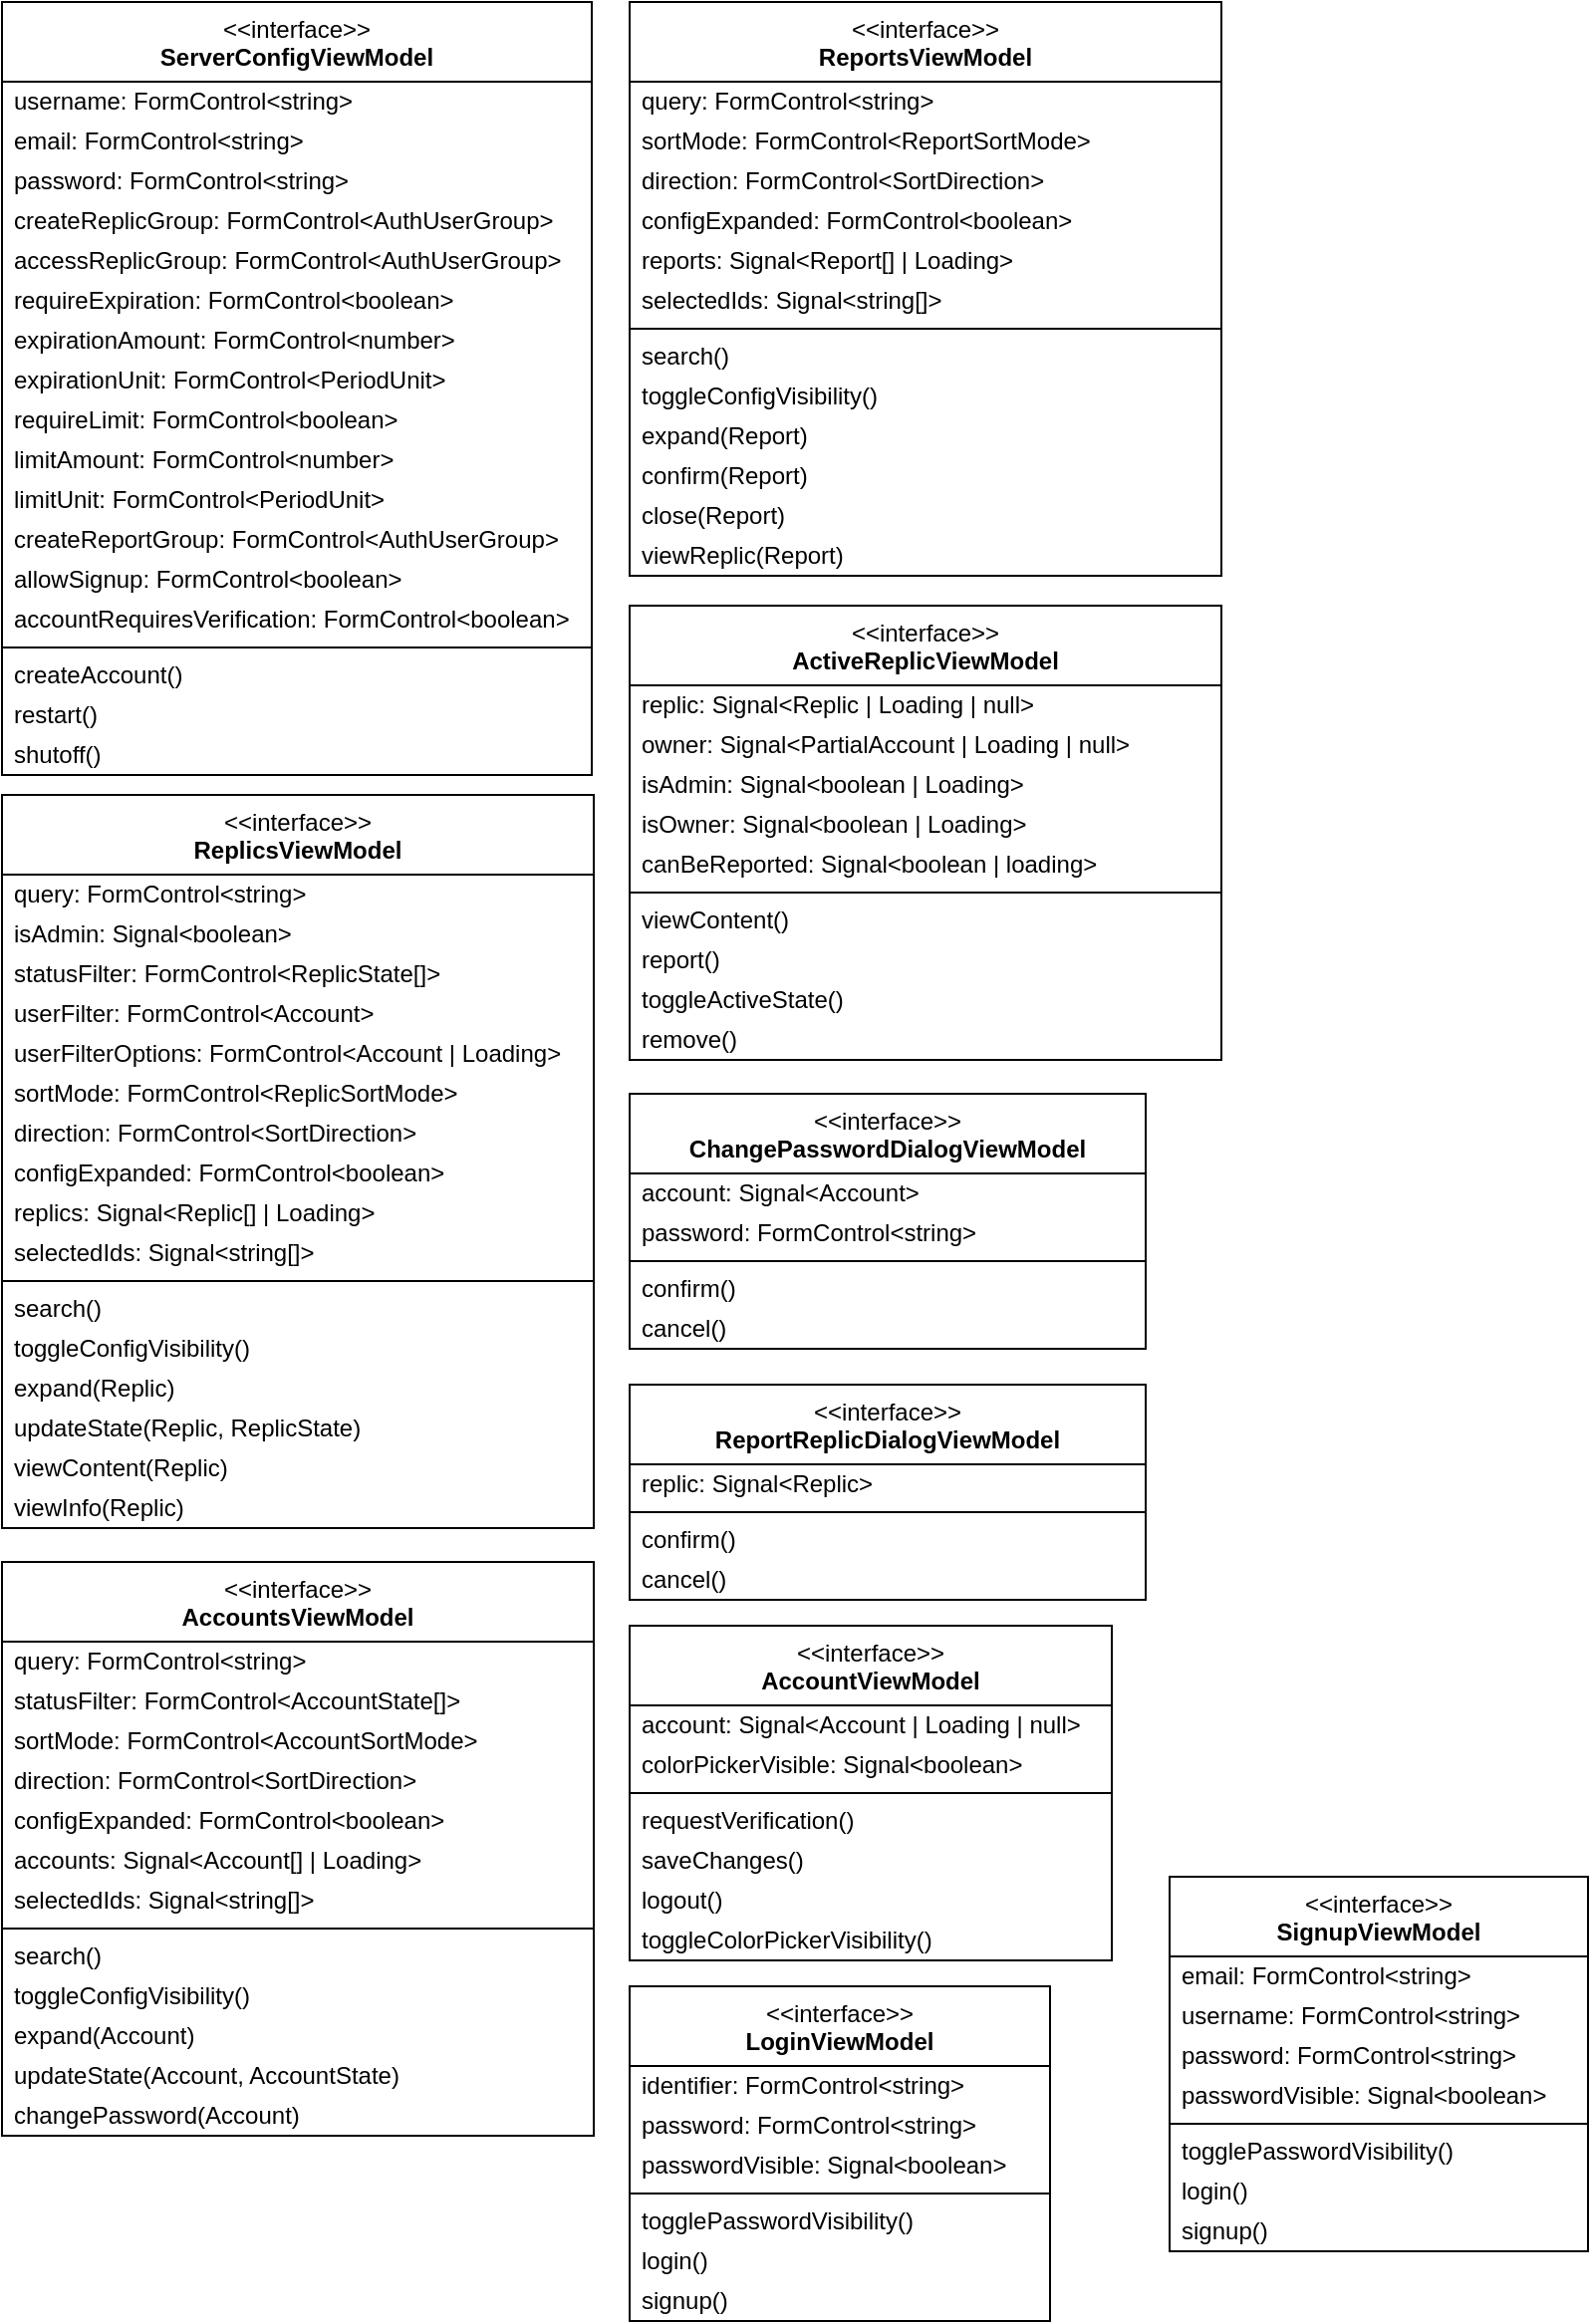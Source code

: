 <mxfile version="22.1.22" type="embed">
  <diagram name="Seite-1" id="tv3RCUC1lsHie5otSo7a">
    <mxGraphModel dx="1413" dy="1064" grid="0" gridSize="10" guides="1" tooltips="1" connect="1" arrows="1" fold="1" page="1" pageScale="1" pageWidth="827" pageHeight="1169" background="#ffffff" math="0" shadow="0">
      <root>
        <mxCell id="0" />
        <mxCell id="1" parent="0" />
        <mxCell id="R6EGx2aFgqs3BERjV3u7-412" value="&amp;lt;&amp;lt;interface&amp;gt;&amp;gt;&lt;br&gt;&lt;b&gt;LoginViewModel&lt;/b&gt;" style="swimlane;fontStyle=0;align=center;verticalAlign=top;childLayout=stackLayout;horizontal=1;startSize=40;horizontalStack=0;resizeParent=1;resizeParentMax=0;resizeLast=0;collapsible=0;marginBottom=0;html=1;whiteSpace=wrap;" parent="1" vertex="1">
          <mxGeometry x="315" y="996" width="211" height="168" as="geometry" />
        </mxCell>
        <mxCell id="R6EGx2aFgqs3BERjV3u7-416" value="identifier: FormControl&amp;lt;string&amp;gt;" style="text;html=1;strokeColor=none;fillColor=none;align=left;verticalAlign=middle;spacingLeft=4;spacingRight=4;overflow=hidden;rotatable=0;points=[[0,0.5],[1,0.5]];portConstraint=eastwest;whiteSpace=wrap;" parent="R6EGx2aFgqs3BERjV3u7-412" vertex="1">
          <mxGeometry y="40" width="211" height="20" as="geometry" />
        </mxCell>
        <mxCell id="R6EGx2aFgqs3BERjV3u7-421" value="password: FormControl&amp;lt;string&amp;gt;" style="text;html=1;strokeColor=none;fillColor=none;align=left;verticalAlign=middle;spacingLeft=4;spacingRight=4;overflow=hidden;rotatable=0;points=[[0,0.5],[1,0.5]];portConstraint=eastwest;whiteSpace=wrap;" parent="R6EGx2aFgqs3BERjV3u7-412" vertex="1">
          <mxGeometry y="60" width="211" height="20" as="geometry" />
        </mxCell>
        <mxCell id="R6EGx2aFgqs3BERjV3u7-422" value="passwordVisible: Signal&amp;lt;boolean&amp;gt;" style="text;html=1;strokeColor=none;fillColor=none;align=left;verticalAlign=middle;spacingLeft=4;spacingRight=4;overflow=hidden;rotatable=0;points=[[0,0.5],[1,0.5]];portConstraint=eastwest;whiteSpace=wrap;" parent="R6EGx2aFgqs3BERjV3u7-412" vertex="1">
          <mxGeometry y="80" width="211" height="20" as="geometry" />
        </mxCell>
        <mxCell id="R6EGx2aFgqs3BERjV3u7-417" value="" style="line;strokeWidth=1;fillColor=none;align=left;verticalAlign=middle;spacingTop=-1;spacingLeft=3;spacingRight=3;rotatable=0;labelPosition=right;points=[];portConstraint=eastwest;" parent="R6EGx2aFgqs3BERjV3u7-412" vertex="1">
          <mxGeometry y="100" width="211" height="8" as="geometry" />
        </mxCell>
        <mxCell id="R6EGx2aFgqs3BERjV3u7-419" value="togglePasswordVisibility()" style="text;html=1;strokeColor=none;fillColor=none;align=left;verticalAlign=middle;spacingLeft=4;spacingRight=4;overflow=hidden;rotatable=0;points=[[0,0.5],[1,0.5]];portConstraint=eastwest;whiteSpace=wrap;" parent="R6EGx2aFgqs3BERjV3u7-412" vertex="1">
          <mxGeometry y="108" width="211" height="20" as="geometry" />
        </mxCell>
        <mxCell id="R6EGx2aFgqs3BERjV3u7-423" value="login()" style="text;html=1;strokeColor=none;fillColor=none;align=left;verticalAlign=middle;spacingLeft=4;spacingRight=4;overflow=hidden;rotatable=0;points=[[0,0.5],[1,0.5]];portConstraint=eastwest;whiteSpace=wrap;" parent="R6EGx2aFgqs3BERjV3u7-412" vertex="1">
          <mxGeometry y="128" width="211" height="20" as="geometry" />
        </mxCell>
        <mxCell id="R6EGx2aFgqs3BERjV3u7-424" value="signup()" style="text;html=1;strokeColor=none;fillColor=none;align=left;verticalAlign=middle;spacingLeft=4;spacingRight=4;overflow=hidden;rotatable=0;points=[[0,0.5],[1,0.5]];portConstraint=eastwest;whiteSpace=wrap;" parent="R6EGx2aFgqs3BERjV3u7-412" vertex="1">
          <mxGeometry y="148" width="211" height="20" as="geometry" />
        </mxCell>
        <mxCell id="o4Cxym-x1egPijltB6lR-9" value="&amp;lt;&amp;lt;interface&amp;gt;&amp;gt;&lt;br&gt;&lt;b&gt;SignupViewModel&lt;/b&gt;" style="swimlane;fontStyle=0;align=center;verticalAlign=top;childLayout=stackLayout;horizontal=1;startSize=40;horizontalStack=0;resizeParent=1;resizeParentMax=0;resizeLast=0;collapsible=0;marginBottom=0;html=1;whiteSpace=wrap;" parent="1" vertex="1">
          <mxGeometry x="586" y="941" width="210" height="188" as="geometry" />
        </mxCell>
        <mxCell id="o4Cxym-x1egPijltB6lR-10" value="email: FormControl&amp;lt;string&amp;gt;" style="text;html=1;strokeColor=none;fillColor=none;align=left;verticalAlign=middle;spacingLeft=4;spacingRight=4;overflow=hidden;rotatable=0;points=[[0,0.5],[1,0.5]];portConstraint=eastwest;whiteSpace=wrap;" parent="o4Cxym-x1egPijltB6lR-9" vertex="1">
          <mxGeometry y="40" width="210" height="20" as="geometry" />
        </mxCell>
        <mxCell id="o4Cxym-x1egPijltB6lR-17" value="username: FormControl&amp;lt;string&amp;gt;" style="text;html=1;strokeColor=none;fillColor=none;align=left;verticalAlign=middle;spacingLeft=4;spacingRight=4;overflow=hidden;rotatable=0;points=[[0,0.5],[1,0.5]];portConstraint=eastwest;whiteSpace=wrap;" parent="o4Cxym-x1egPijltB6lR-9" vertex="1">
          <mxGeometry y="60" width="210" height="20" as="geometry" />
        </mxCell>
        <mxCell id="o4Cxym-x1egPijltB6lR-11" value="password: FormControl&amp;lt;string&amp;gt;" style="text;html=1;strokeColor=none;fillColor=none;align=left;verticalAlign=middle;spacingLeft=4;spacingRight=4;overflow=hidden;rotatable=0;points=[[0,0.5],[1,0.5]];portConstraint=eastwest;whiteSpace=wrap;" parent="o4Cxym-x1egPijltB6lR-9" vertex="1">
          <mxGeometry y="80" width="210" height="20" as="geometry" />
        </mxCell>
        <mxCell id="o4Cxym-x1egPijltB6lR-12" value="passwordVisible: Signal&amp;lt;boolean&amp;gt;" style="text;html=1;strokeColor=none;fillColor=none;align=left;verticalAlign=middle;spacingLeft=4;spacingRight=4;overflow=hidden;rotatable=0;points=[[0,0.5],[1,0.5]];portConstraint=eastwest;whiteSpace=wrap;" parent="o4Cxym-x1egPijltB6lR-9" vertex="1">
          <mxGeometry y="100" width="210" height="20" as="geometry" />
        </mxCell>
        <mxCell id="o4Cxym-x1egPijltB6lR-13" value="" style="line;strokeWidth=1;fillColor=none;align=left;verticalAlign=middle;spacingTop=-1;spacingLeft=3;spacingRight=3;rotatable=0;labelPosition=right;points=[];portConstraint=eastwest;" parent="o4Cxym-x1egPijltB6lR-9" vertex="1">
          <mxGeometry y="120" width="210" height="8" as="geometry" />
        </mxCell>
        <mxCell id="o4Cxym-x1egPijltB6lR-14" value="togglePasswordVisibility()" style="text;html=1;strokeColor=none;fillColor=none;align=left;verticalAlign=middle;spacingLeft=4;spacingRight=4;overflow=hidden;rotatable=0;points=[[0,0.5],[1,0.5]];portConstraint=eastwest;whiteSpace=wrap;" parent="o4Cxym-x1egPijltB6lR-9" vertex="1">
          <mxGeometry y="128" width="210" height="20" as="geometry" />
        </mxCell>
        <mxCell id="o4Cxym-x1egPijltB6lR-15" value="login()" style="text;html=1;strokeColor=none;fillColor=none;align=left;verticalAlign=middle;spacingLeft=4;spacingRight=4;overflow=hidden;rotatable=0;points=[[0,0.5],[1,0.5]];portConstraint=eastwest;whiteSpace=wrap;" parent="o4Cxym-x1egPijltB6lR-9" vertex="1">
          <mxGeometry y="148" width="210" height="20" as="geometry" />
        </mxCell>
        <mxCell id="o4Cxym-x1egPijltB6lR-16" value="signup()" style="text;html=1;strokeColor=none;fillColor=none;align=left;verticalAlign=middle;spacingLeft=4;spacingRight=4;overflow=hidden;rotatable=0;points=[[0,0.5],[1,0.5]];portConstraint=eastwest;whiteSpace=wrap;" parent="o4Cxym-x1egPijltB6lR-9" vertex="1">
          <mxGeometry y="168" width="210" height="20" as="geometry" />
        </mxCell>
        <mxCell id="o4Cxym-x1egPijltB6lR-58" value="&amp;lt;&amp;lt;interface&amp;gt;&amp;gt;&lt;br&gt;&lt;b&gt;AccountViewModel&lt;/b&gt;" style="swimlane;fontStyle=0;align=center;verticalAlign=top;childLayout=stackLayout;horizontal=1;startSize=40;horizontalStack=0;resizeParent=1;resizeParentMax=0;resizeLast=0;collapsible=0;marginBottom=0;html=1;whiteSpace=wrap;" parent="1" vertex="1">
          <mxGeometry x="315" y="815" width="242" height="168" as="geometry" />
        </mxCell>
        <mxCell id="o4Cxym-x1egPijltB6lR-62" value="account: Signal&amp;lt;Account | Loading | null&amp;gt;" style="text;html=1;strokeColor=none;fillColor=none;align=left;verticalAlign=middle;spacingLeft=4;spacingRight=4;overflow=hidden;rotatable=0;points=[[0,0.5],[1,0.5]];portConstraint=eastwest;whiteSpace=wrap;" parent="o4Cxym-x1egPijltB6lR-58" vertex="1">
          <mxGeometry y="40" width="242" height="20" as="geometry" />
        </mxCell>
        <mxCell id="o4Cxym-x1egPijltB6lR-69" value="colorPickerVisible: Signal&amp;lt;boolean&amp;gt;" style="text;html=1;strokeColor=none;fillColor=none;align=left;verticalAlign=middle;spacingLeft=4;spacingRight=4;overflow=hidden;rotatable=0;points=[[0,0.5],[1,0.5]];portConstraint=eastwest;whiteSpace=wrap;" parent="o4Cxym-x1egPijltB6lR-58" vertex="1">
          <mxGeometry y="60" width="242" height="20" as="geometry" />
        </mxCell>
        <mxCell id="o4Cxym-x1egPijltB6lR-63" value="" style="line;strokeWidth=1;fillColor=none;align=left;verticalAlign=middle;spacingTop=-1;spacingLeft=3;spacingRight=3;rotatable=0;labelPosition=right;points=[];portConstraint=eastwest;" parent="o4Cxym-x1egPijltB6lR-58" vertex="1">
          <mxGeometry y="80" width="242" height="8" as="geometry" />
        </mxCell>
        <mxCell id="o4Cxym-x1egPijltB6lR-66" value="requestVerification()" style="text;html=1;strokeColor=none;fillColor=none;align=left;verticalAlign=middle;spacingLeft=4;spacingRight=4;overflow=hidden;rotatable=0;points=[[0,0.5],[1,0.5]];portConstraint=eastwest;whiteSpace=wrap;" parent="o4Cxym-x1egPijltB6lR-58" vertex="1">
          <mxGeometry y="88" width="242" height="20" as="geometry" />
        </mxCell>
        <mxCell id="o4Cxym-x1egPijltB6lR-67" value="saveChanges()" style="text;html=1;strokeColor=none;fillColor=none;align=left;verticalAlign=middle;spacingLeft=4;spacingRight=4;overflow=hidden;rotatable=0;points=[[0,0.5],[1,0.5]];portConstraint=eastwest;whiteSpace=wrap;" parent="o4Cxym-x1egPijltB6lR-58" vertex="1">
          <mxGeometry y="108" width="242" height="20" as="geometry" />
        </mxCell>
        <mxCell id="o4Cxym-x1egPijltB6lR-68" value="logout()" style="text;html=1;strokeColor=none;fillColor=none;align=left;verticalAlign=middle;spacingLeft=4;spacingRight=4;overflow=hidden;rotatable=0;points=[[0,0.5],[1,0.5]];portConstraint=eastwest;whiteSpace=wrap;" parent="o4Cxym-x1egPijltB6lR-58" vertex="1">
          <mxGeometry y="128" width="242" height="20" as="geometry" />
        </mxCell>
        <mxCell id="o4Cxym-x1egPijltB6lR-71" value="toggleColorPickerVisibility()" style="text;html=1;strokeColor=none;fillColor=none;align=left;verticalAlign=middle;spacingLeft=4;spacingRight=4;overflow=hidden;rotatable=0;points=[[0,0.5],[1,0.5]];portConstraint=eastwest;whiteSpace=wrap;" parent="o4Cxym-x1egPijltB6lR-58" vertex="1">
          <mxGeometry y="148" width="242" height="20" as="geometry" />
        </mxCell>
        <mxCell id="o4Cxym-x1egPijltB6lR-72" value="&amp;lt;&amp;lt;interface&amp;gt;&amp;gt;&lt;br&gt;&lt;b&gt;ServerConfigViewModel&lt;/b&gt;" style="swimlane;fontStyle=0;align=center;verticalAlign=top;childLayout=stackLayout;horizontal=1;startSize=40;horizontalStack=0;resizeParent=1;resizeParentMax=0;resizeLast=0;collapsible=0;marginBottom=0;html=1;whiteSpace=wrap;" parent="1" vertex="1">
          <mxGeometry width="296" height="388" as="geometry" />
        </mxCell>
        <mxCell id="o4Cxym-x1egPijltB6lR-74" value="username: FormControl&amp;lt;string&amp;gt;" style="text;html=1;strokeColor=none;fillColor=none;align=left;verticalAlign=middle;spacingLeft=4;spacingRight=4;overflow=hidden;rotatable=0;points=[[0,0.5],[1,0.5]];portConstraint=eastwest;whiteSpace=wrap;" parent="o4Cxym-x1egPijltB6lR-72" vertex="1">
          <mxGeometry y="40" width="296" height="20" as="geometry" />
        </mxCell>
        <mxCell id="o4Cxym-x1egPijltB6lR-80" value="email: FormControl&amp;lt;string&amp;gt;" style="text;html=1;strokeColor=none;fillColor=none;align=left;verticalAlign=middle;spacingLeft=4;spacingRight=4;overflow=hidden;rotatable=0;points=[[0,0.5],[1,0.5]];portConstraint=eastwest;whiteSpace=wrap;" parent="o4Cxym-x1egPijltB6lR-72" vertex="1">
          <mxGeometry y="60" width="296" height="20" as="geometry" />
        </mxCell>
        <mxCell id="o4Cxym-x1egPijltB6lR-81" value="password: FormControl&amp;lt;string&amp;gt;" style="text;html=1;strokeColor=none;fillColor=none;align=left;verticalAlign=middle;spacingLeft=4;spacingRight=4;overflow=hidden;rotatable=0;points=[[0,0.5],[1,0.5]];portConstraint=eastwest;whiteSpace=wrap;" parent="o4Cxym-x1egPijltB6lR-72" vertex="1">
          <mxGeometry y="80" width="296" height="20" as="geometry" />
        </mxCell>
        <mxCell id="o4Cxym-x1egPijltB6lR-82" value="createReplicGroup: FormControl&amp;lt;AuthUserGroup&amp;gt;" style="text;html=1;strokeColor=none;fillColor=none;align=left;verticalAlign=middle;spacingLeft=4;spacingRight=4;overflow=hidden;rotatable=0;points=[[0,0.5],[1,0.5]];portConstraint=eastwest;whiteSpace=wrap;" parent="o4Cxym-x1egPijltB6lR-72" vertex="1">
          <mxGeometry y="100" width="296" height="20" as="geometry" />
        </mxCell>
        <mxCell id="o4Cxym-x1egPijltB6lR-84" value="accessReplicGroup: FormControl&amp;lt;AuthUserGroup&amp;gt;" style="text;html=1;strokeColor=none;fillColor=none;align=left;verticalAlign=middle;spacingLeft=4;spacingRight=4;overflow=hidden;rotatable=0;points=[[0,0.5],[1,0.5]];portConstraint=eastwest;whiteSpace=wrap;" parent="o4Cxym-x1egPijltB6lR-72" vertex="1">
          <mxGeometry y="120" width="296" height="20" as="geometry" />
        </mxCell>
        <mxCell id="o4Cxym-x1egPijltB6lR-83" value="requireExpiration: FormControl&amp;lt;boolean&amp;gt;" style="text;html=1;strokeColor=none;fillColor=none;align=left;verticalAlign=middle;spacingLeft=4;spacingRight=4;overflow=hidden;rotatable=0;points=[[0,0.5],[1,0.5]];portConstraint=eastwest;whiteSpace=wrap;" parent="o4Cxym-x1egPijltB6lR-72" vertex="1">
          <mxGeometry y="140" width="296" height="20" as="geometry" />
        </mxCell>
        <mxCell id="o4Cxym-x1egPijltB6lR-87" value="expirationAmount: FormControl&amp;lt;number&amp;gt;" style="text;html=1;strokeColor=none;fillColor=none;align=left;verticalAlign=middle;spacingLeft=4;spacingRight=4;overflow=hidden;rotatable=0;points=[[0,0.5],[1,0.5]];portConstraint=eastwest;whiteSpace=wrap;" parent="o4Cxym-x1egPijltB6lR-72" vertex="1">
          <mxGeometry y="160" width="296" height="20" as="geometry" />
        </mxCell>
        <mxCell id="o4Cxym-x1egPijltB6lR-86" value="expirationUnit: FormControl&amp;lt;PeriodUnit&amp;gt;" style="text;html=1;strokeColor=none;fillColor=none;align=left;verticalAlign=middle;spacingLeft=4;spacingRight=4;overflow=hidden;rotatable=0;points=[[0,0.5],[1,0.5]];portConstraint=eastwest;whiteSpace=wrap;" parent="o4Cxym-x1egPijltB6lR-72" vertex="1">
          <mxGeometry y="180" width="296" height="20" as="geometry" />
        </mxCell>
        <mxCell id="o4Cxym-x1egPijltB6lR-88" value="requireLimit: FormControl&amp;lt;boolean&amp;gt;" style="text;html=1;strokeColor=none;fillColor=none;align=left;verticalAlign=middle;spacingLeft=4;spacingRight=4;overflow=hidden;rotatable=0;points=[[0,0.5],[1,0.5]];portConstraint=eastwest;whiteSpace=wrap;" parent="o4Cxym-x1egPijltB6lR-72" vertex="1">
          <mxGeometry y="200" width="296" height="20" as="geometry" />
        </mxCell>
        <mxCell id="o4Cxym-x1egPijltB6lR-85" value="limitAmount: FormControl&amp;lt;number&amp;gt;" style="text;html=1;strokeColor=none;fillColor=none;align=left;verticalAlign=middle;spacingLeft=4;spacingRight=4;overflow=hidden;rotatable=0;points=[[0,0.5],[1,0.5]];portConstraint=eastwest;whiteSpace=wrap;" parent="o4Cxym-x1egPijltB6lR-72" vertex="1">
          <mxGeometry y="220" width="296" height="20" as="geometry" />
        </mxCell>
        <mxCell id="o4Cxym-x1egPijltB6lR-89" value="limitUnit: FormControl&amp;lt;PeriodUnit&amp;gt;" style="text;html=1;strokeColor=none;fillColor=none;align=left;verticalAlign=middle;spacingLeft=4;spacingRight=4;overflow=hidden;rotatable=0;points=[[0,0.5],[1,0.5]];portConstraint=eastwest;whiteSpace=wrap;" parent="o4Cxym-x1egPijltB6lR-72" vertex="1">
          <mxGeometry y="240" width="296" height="20" as="geometry" />
        </mxCell>
        <mxCell id="o4Cxym-x1egPijltB6lR-90" value="createReportGroup: FormControl&amp;lt;AuthUserGroup&amp;gt;" style="text;html=1;strokeColor=none;fillColor=none;align=left;verticalAlign=middle;spacingLeft=4;spacingRight=4;overflow=hidden;rotatable=0;points=[[0,0.5],[1,0.5]];portConstraint=eastwest;whiteSpace=wrap;" parent="o4Cxym-x1egPijltB6lR-72" vertex="1">
          <mxGeometry y="260" width="296" height="20" as="geometry" />
        </mxCell>
        <mxCell id="o4Cxym-x1egPijltB6lR-91" value="allowSignup: FormControl&amp;lt;boolean&amp;gt;" style="text;html=1;strokeColor=none;fillColor=none;align=left;verticalAlign=middle;spacingLeft=4;spacingRight=4;overflow=hidden;rotatable=0;points=[[0,0.5],[1,0.5]];portConstraint=eastwest;whiteSpace=wrap;" parent="o4Cxym-x1egPijltB6lR-72" vertex="1">
          <mxGeometry y="280" width="296" height="20" as="geometry" />
        </mxCell>
        <mxCell id="2sJ7Te5uf_ZWXptWmDKp-1" value="accountRequiresVerification: FormControl&amp;lt;boolean&amp;gt;" style="text;html=1;strokeColor=none;fillColor=none;align=left;verticalAlign=middle;spacingLeft=4;spacingRight=4;overflow=hidden;rotatable=0;points=[[0,0.5],[1,0.5]];portConstraint=eastwest;whiteSpace=wrap;" parent="o4Cxym-x1egPijltB6lR-72" vertex="1">
          <mxGeometry y="300" width="296" height="20" as="geometry" />
        </mxCell>
        <mxCell id="o4Cxym-x1egPijltB6lR-75" value="" style="line;strokeWidth=1;fillColor=none;align=left;verticalAlign=middle;spacingTop=-1;spacingLeft=3;spacingRight=3;rotatable=0;labelPosition=right;points=[];portConstraint=eastwest;" parent="o4Cxym-x1egPijltB6lR-72" vertex="1">
          <mxGeometry y="320" width="296" height="8" as="geometry" />
        </mxCell>
        <mxCell id="o4Cxym-x1egPijltB6lR-76" value="createAccount()" style="text;html=1;strokeColor=none;fillColor=none;align=left;verticalAlign=middle;spacingLeft=4;spacingRight=4;overflow=hidden;rotatable=0;points=[[0,0.5],[1,0.5]];portConstraint=eastwest;whiteSpace=wrap;" parent="o4Cxym-x1egPijltB6lR-72" vertex="1">
          <mxGeometry y="328" width="296" height="20" as="geometry" />
        </mxCell>
        <mxCell id="o4Cxym-x1egPijltB6lR-77" value="restart()" style="text;html=1;strokeColor=none;fillColor=none;align=left;verticalAlign=middle;spacingLeft=4;spacingRight=4;overflow=hidden;rotatable=0;points=[[0,0.5],[1,0.5]];portConstraint=eastwest;whiteSpace=wrap;" parent="o4Cxym-x1egPijltB6lR-72" vertex="1">
          <mxGeometry y="348" width="296" height="20" as="geometry" />
        </mxCell>
        <mxCell id="o4Cxym-x1egPijltB6lR-78" value="shutoff()" style="text;html=1;strokeColor=none;fillColor=none;align=left;verticalAlign=middle;spacingLeft=4;spacingRight=4;overflow=hidden;rotatable=0;points=[[0,0.5],[1,0.5]];portConstraint=eastwest;whiteSpace=wrap;" parent="o4Cxym-x1egPijltB6lR-72" vertex="1">
          <mxGeometry y="368" width="296" height="20" as="geometry" />
        </mxCell>
        <mxCell id="10" value="&amp;lt;&amp;lt;interface&amp;gt;&amp;gt;&lt;br&gt;&lt;b&gt;ReplicsViewModel&lt;/b&gt;" style="swimlane;fontStyle=0;align=center;verticalAlign=top;childLayout=stackLayout;horizontal=1;startSize=40;horizontalStack=0;resizeParent=1;resizeParentMax=0;resizeLast=0;collapsible=0;marginBottom=0;html=1;whiteSpace=wrap;" vertex="1" parent="1">
          <mxGeometry y="398" width="297" height="368" as="geometry" />
        </mxCell>
        <mxCell id="11" value="query: FormControl&amp;lt;string&amp;gt;" style="text;html=1;strokeColor=none;fillColor=none;align=left;verticalAlign=middle;spacingLeft=4;spacingRight=4;overflow=hidden;rotatable=0;points=[[0,0.5],[1,0.5]];portConstraint=eastwest;whiteSpace=wrap;" vertex="1" parent="10">
          <mxGeometry y="40" width="297" height="20" as="geometry" />
        </mxCell>
        <mxCell id="26" value="isAdmin: Signal&amp;lt;boolean&amp;gt;" style="text;html=1;strokeColor=none;fillColor=none;align=left;verticalAlign=middle;spacingLeft=4;spacingRight=4;overflow=hidden;rotatable=0;points=[[0,0.5],[1,0.5]];portConstraint=eastwest;whiteSpace=wrap;" vertex="1" parent="10">
          <mxGeometry y="60" width="297" height="20" as="geometry" />
        </mxCell>
        <mxCell id="12" value="statusFilter: FormControl&amp;lt;ReplicState[]&amp;gt;" style="text;html=1;strokeColor=none;fillColor=none;align=left;verticalAlign=middle;spacingLeft=4;spacingRight=4;overflow=hidden;rotatable=0;points=[[0,0.5],[1,0.5]];portConstraint=eastwest;whiteSpace=wrap;" vertex="1" parent="10">
          <mxGeometry y="80" width="297" height="20" as="geometry" />
        </mxCell>
        <mxCell id="28" value="userFilter: FormControl&amp;lt;Account&amp;gt;" style="text;html=1;strokeColor=none;fillColor=none;align=left;verticalAlign=middle;spacingLeft=4;spacingRight=4;overflow=hidden;rotatable=0;points=[[0,0.5],[1,0.5]];portConstraint=eastwest;whiteSpace=wrap;" vertex="1" parent="10">
          <mxGeometry y="100" width="297" height="20" as="geometry" />
        </mxCell>
        <mxCell id="29" value="userFilterOptions: FormControl&amp;lt;Account | Loading&amp;gt;" style="text;html=1;strokeColor=none;fillColor=none;align=left;verticalAlign=middle;spacingLeft=4;spacingRight=4;overflow=hidden;rotatable=0;points=[[0,0.5],[1,0.5]];portConstraint=eastwest;whiteSpace=wrap;" vertex="1" parent="10">
          <mxGeometry y="120" width="297" height="20" as="geometry" />
        </mxCell>
        <mxCell id="18" value="sortMode: FormControl&amp;lt;ReplicSortMode&amp;gt;" style="text;html=1;strokeColor=none;fillColor=none;align=left;verticalAlign=middle;spacingLeft=4;spacingRight=4;overflow=hidden;rotatable=0;points=[[0,0.5],[1,0.5]];portConstraint=eastwest;whiteSpace=wrap;" vertex="1" parent="10">
          <mxGeometry y="140" width="297" height="20" as="geometry" />
        </mxCell>
        <mxCell id="19" value="direction: FormControl&amp;lt;SortDirection&amp;gt;" style="text;html=1;strokeColor=none;fillColor=none;align=left;verticalAlign=middle;spacingLeft=4;spacingRight=4;overflow=hidden;rotatable=0;points=[[0,0.5],[1,0.5]];portConstraint=eastwest;whiteSpace=wrap;" vertex="1" parent="10">
          <mxGeometry y="160" width="297" height="20" as="geometry" />
        </mxCell>
        <mxCell id="20" value="configExpanded: FormControl&amp;lt;boolean&amp;gt;" style="text;html=1;strokeColor=none;fillColor=none;align=left;verticalAlign=middle;spacingLeft=4;spacingRight=4;overflow=hidden;rotatable=0;points=[[0,0.5],[1,0.5]];portConstraint=eastwest;whiteSpace=wrap;" vertex="1" parent="10">
          <mxGeometry y="180" width="297" height="20" as="geometry" />
        </mxCell>
        <mxCell id="21" value="replics: Signal&amp;lt;Replic[] | Loading&amp;gt;" style="text;html=1;strokeColor=none;fillColor=none;align=left;verticalAlign=middle;spacingLeft=4;spacingRight=4;overflow=hidden;rotatable=0;points=[[0,0.5],[1,0.5]];portConstraint=eastwest;whiteSpace=wrap;" vertex="1" parent="10">
          <mxGeometry y="200" width="297" height="20" as="geometry" />
        </mxCell>
        <mxCell id="23" value="selectedIds: Signal&amp;lt;string[]&amp;gt;" style="text;html=1;strokeColor=none;fillColor=none;align=left;verticalAlign=middle;spacingLeft=4;spacingRight=4;overflow=hidden;rotatable=0;points=[[0,0.5],[1,0.5]];portConstraint=eastwest;whiteSpace=wrap;" vertex="1" parent="10">
          <mxGeometry y="220" width="297" height="20" as="geometry" />
        </mxCell>
        <mxCell id="13" value="" style="line;strokeWidth=1;fillColor=none;align=left;verticalAlign=middle;spacingTop=-1;spacingLeft=3;spacingRight=3;rotatable=0;labelPosition=right;points=[];portConstraint=eastwest;" vertex="1" parent="10">
          <mxGeometry y="240" width="297" height="8" as="geometry" />
        </mxCell>
        <mxCell id="14" value="search()" style="text;html=1;strokeColor=none;fillColor=none;align=left;verticalAlign=middle;spacingLeft=4;spacingRight=4;overflow=hidden;rotatable=0;points=[[0,0.5],[1,0.5]];portConstraint=eastwest;whiteSpace=wrap;" vertex="1" parent="10">
          <mxGeometry y="248" width="297" height="20" as="geometry" />
        </mxCell>
        <mxCell id="15" value="toggleConfigVisibility()" style="text;html=1;strokeColor=none;fillColor=none;align=left;verticalAlign=middle;spacingLeft=4;spacingRight=4;overflow=hidden;rotatable=0;points=[[0,0.5],[1,0.5]];portConstraint=eastwest;whiteSpace=wrap;" vertex="1" parent="10">
          <mxGeometry y="268" width="297" height="20" as="geometry" />
        </mxCell>
        <mxCell id="25" value="expand(Replic)" style="text;html=1;strokeColor=none;fillColor=none;align=left;verticalAlign=middle;spacingLeft=4;spacingRight=4;overflow=hidden;rotatable=0;points=[[0,0.5],[1,0.5]];portConstraint=eastwest;whiteSpace=wrap;" vertex="1" parent="10">
          <mxGeometry y="288" width="297" height="20" as="geometry" />
        </mxCell>
        <mxCell id="16" value="updateState(Replic, ReplicState)" style="text;html=1;strokeColor=none;fillColor=none;align=left;verticalAlign=middle;spacingLeft=4;spacingRight=4;overflow=hidden;rotatable=0;points=[[0,0.5],[1,0.5]];portConstraint=eastwest;whiteSpace=wrap;" vertex="1" parent="10">
          <mxGeometry y="308" width="297" height="20" as="geometry" />
        </mxCell>
        <mxCell id="17" value="viewContent(Replic)" style="text;html=1;strokeColor=none;fillColor=none;align=left;verticalAlign=middle;spacingLeft=4;spacingRight=4;overflow=hidden;rotatable=0;points=[[0,0.5],[1,0.5]];portConstraint=eastwest;whiteSpace=wrap;" vertex="1" parent="10">
          <mxGeometry y="328" width="297" height="20" as="geometry" />
        </mxCell>
        <mxCell id="24" value="viewInfo(Replic)" style="text;html=1;strokeColor=none;fillColor=none;align=left;verticalAlign=middle;spacingLeft=4;spacingRight=4;overflow=hidden;rotatable=0;points=[[0,0.5],[1,0.5]];portConstraint=eastwest;whiteSpace=wrap;" vertex="1" parent="10">
          <mxGeometry y="348" width="297" height="20" as="geometry" />
        </mxCell>
        <mxCell id="30" value="&amp;lt;&amp;lt;interface&amp;gt;&amp;gt;&lt;br&gt;&lt;b&gt;AccountsViewModel&lt;/b&gt;" style="swimlane;fontStyle=0;align=center;verticalAlign=top;childLayout=stackLayout;horizontal=1;startSize=40;horizontalStack=0;resizeParent=1;resizeParentMax=0;resizeLast=0;collapsible=0;marginBottom=0;html=1;whiteSpace=wrap;" vertex="1" parent="1">
          <mxGeometry y="783" width="297" height="288" as="geometry" />
        </mxCell>
        <mxCell id="31" value="query: FormControl&amp;lt;string&amp;gt;" style="text;html=1;strokeColor=none;fillColor=none;align=left;verticalAlign=middle;spacingLeft=4;spacingRight=4;overflow=hidden;rotatable=0;points=[[0,0.5],[1,0.5]];portConstraint=eastwest;whiteSpace=wrap;" vertex="1" parent="30">
          <mxGeometry y="40" width="297" height="20" as="geometry" />
        </mxCell>
        <mxCell id="33" value="statusFilter: FormControl&amp;lt;AccountState[]&amp;gt;" style="text;html=1;strokeColor=none;fillColor=none;align=left;verticalAlign=middle;spacingLeft=4;spacingRight=4;overflow=hidden;rotatable=0;points=[[0,0.5],[1,0.5]];portConstraint=eastwest;whiteSpace=wrap;" vertex="1" parent="30">
          <mxGeometry y="60" width="297" height="20" as="geometry" />
        </mxCell>
        <mxCell id="36" value="sortMode: FormControl&amp;lt;AccountSortMode&amp;gt;" style="text;html=1;strokeColor=none;fillColor=none;align=left;verticalAlign=middle;spacingLeft=4;spacingRight=4;overflow=hidden;rotatable=0;points=[[0,0.5],[1,0.5]];portConstraint=eastwest;whiteSpace=wrap;" vertex="1" parent="30">
          <mxGeometry y="80" width="297" height="20" as="geometry" />
        </mxCell>
        <mxCell id="37" value="direction: FormControl&amp;lt;SortDirection&amp;gt;" style="text;html=1;strokeColor=none;fillColor=none;align=left;verticalAlign=middle;spacingLeft=4;spacingRight=4;overflow=hidden;rotatable=0;points=[[0,0.5],[1,0.5]];portConstraint=eastwest;whiteSpace=wrap;" vertex="1" parent="30">
          <mxGeometry y="100" width="297" height="20" as="geometry" />
        </mxCell>
        <mxCell id="38" value="configExpanded: FormControl&amp;lt;boolean&amp;gt;" style="text;html=1;strokeColor=none;fillColor=none;align=left;verticalAlign=middle;spacingLeft=4;spacingRight=4;overflow=hidden;rotatable=0;points=[[0,0.5],[1,0.5]];portConstraint=eastwest;whiteSpace=wrap;" vertex="1" parent="30">
          <mxGeometry y="120" width="297" height="20" as="geometry" />
        </mxCell>
        <mxCell id="39" value="accounts: Signal&amp;lt;Account[] | Loading&amp;gt;" style="text;html=1;strokeColor=none;fillColor=none;align=left;verticalAlign=middle;spacingLeft=4;spacingRight=4;overflow=hidden;rotatable=0;points=[[0,0.5],[1,0.5]];portConstraint=eastwest;whiteSpace=wrap;" vertex="1" parent="30">
          <mxGeometry y="140" width="297" height="20" as="geometry" />
        </mxCell>
        <mxCell id="40" value="selectedIds: Signal&amp;lt;string[]&amp;gt;" style="text;html=1;strokeColor=none;fillColor=none;align=left;verticalAlign=middle;spacingLeft=4;spacingRight=4;overflow=hidden;rotatable=0;points=[[0,0.5],[1,0.5]];portConstraint=eastwest;whiteSpace=wrap;" vertex="1" parent="30">
          <mxGeometry y="160" width="297" height="20" as="geometry" />
        </mxCell>
        <mxCell id="41" value="" style="line;strokeWidth=1;fillColor=none;align=left;verticalAlign=middle;spacingTop=-1;spacingLeft=3;spacingRight=3;rotatable=0;labelPosition=right;points=[];portConstraint=eastwest;" vertex="1" parent="30">
          <mxGeometry y="180" width="297" height="8" as="geometry" />
        </mxCell>
        <mxCell id="42" value="search()" style="text;html=1;strokeColor=none;fillColor=none;align=left;verticalAlign=middle;spacingLeft=4;spacingRight=4;overflow=hidden;rotatable=0;points=[[0,0.5],[1,0.5]];portConstraint=eastwest;whiteSpace=wrap;" vertex="1" parent="30">
          <mxGeometry y="188" width="297" height="20" as="geometry" />
        </mxCell>
        <mxCell id="43" value="toggleConfigVisibility()" style="text;html=1;strokeColor=none;fillColor=none;align=left;verticalAlign=middle;spacingLeft=4;spacingRight=4;overflow=hidden;rotatable=0;points=[[0,0.5],[1,0.5]];portConstraint=eastwest;whiteSpace=wrap;" vertex="1" parent="30">
          <mxGeometry y="208" width="297" height="20" as="geometry" />
        </mxCell>
        <mxCell id="44" value="expand(Account)" style="text;html=1;strokeColor=none;fillColor=none;align=left;verticalAlign=middle;spacingLeft=4;spacingRight=4;overflow=hidden;rotatable=0;points=[[0,0.5],[1,0.5]];portConstraint=eastwest;whiteSpace=wrap;" vertex="1" parent="30">
          <mxGeometry y="228" width="297" height="20" as="geometry" />
        </mxCell>
        <mxCell id="45" value="updateState(Account, AccountState)" style="text;html=1;strokeColor=none;fillColor=none;align=left;verticalAlign=middle;spacingLeft=4;spacingRight=4;overflow=hidden;rotatable=0;points=[[0,0.5],[1,0.5]];portConstraint=eastwest;whiteSpace=wrap;" vertex="1" parent="30">
          <mxGeometry y="248" width="297" height="20" as="geometry" />
        </mxCell>
        <mxCell id="46" value="changePassword(Account)" style="text;html=1;strokeColor=none;fillColor=none;align=left;verticalAlign=middle;spacingLeft=4;spacingRight=4;overflow=hidden;rotatable=0;points=[[0,0.5],[1,0.5]];portConstraint=eastwest;whiteSpace=wrap;" vertex="1" parent="30">
          <mxGeometry y="268" width="297" height="20" as="geometry" />
        </mxCell>
        <mxCell id="48" value="&amp;lt;&amp;lt;interface&amp;gt;&amp;gt;&lt;br&gt;&lt;b&gt;ReportsViewModel&lt;/b&gt;" style="swimlane;fontStyle=0;align=center;verticalAlign=top;childLayout=stackLayout;horizontal=1;startSize=40;horizontalStack=0;resizeParent=1;resizeParentMax=0;resizeLast=0;collapsible=0;marginBottom=0;html=1;whiteSpace=wrap;" vertex="1" parent="1">
          <mxGeometry x="315" width="297" height="288" as="geometry" />
        </mxCell>
        <mxCell id="49" value="query: FormControl&amp;lt;string&amp;gt;" style="text;html=1;strokeColor=none;fillColor=none;align=left;verticalAlign=middle;spacingLeft=4;spacingRight=4;overflow=hidden;rotatable=0;points=[[0,0.5],[1,0.5]];portConstraint=eastwest;whiteSpace=wrap;" vertex="1" parent="48">
          <mxGeometry y="40" width="297" height="20" as="geometry" />
        </mxCell>
        <mxCell id="51" value="sortMode: FormControl&amp;lt;ReportSortMode&amp;gt;" style="text;html=1;strokeColor=none;fillColor=none;align=left;verticalAlign=middle;spacingLeft=4;spacingRight=4;overflow=hidden;rotatable=0;points=[[0,0.5],[1,0.5]];portConstraint=eastwest;whiteSpace=wrap;" vertex="1" parent="48">
          <mxGeometry y="60" width="297" height="20" as="geometry" />
        </mxCell>
        <mxCell id="52" value="direction: FormControl&amp;lt;SortDirection&amp;gt;" style="text;html=1;strokeColor=none;fillColor=none;align=left;verticalAlign=middle;spacingLeft=4;spacingRight=4;overflow=hidden;rotatable=0;points=[[0,0.5],[1,0.5]];portConstraint=eastwest;whiteSpace=wrap;" vertex="1" parent="48">
          <mxGeometry y="80" width="297" height="20" as="geometry" />
        </mxCell>
        <mxCell id="53" value="configExpanded: FormControl&amp;lt;boolean&amp;gt;" style="text;html=1;strokeColor=none;fillColor=none;align=left;verticalAlign=middle;spacingLeft=4;spacingRight=4;overflow=hidden;rotatable=0;points=[[0,0.5],[1,0.5]];portConstraint=eastwest;whiteSpace=wrap;" vertex="1" parent="48">
          <mxGeometry y="100" width="297" height="20" as="geometry" />
        </mxCell>
        <mxCell id="54" value="reports: Signal&amp;lt;Report[] | Loading&amp;gt;" style="text;html=1;strokeColor=none;fillColor=none;align=left;verticalAlign=middle;spacingLeft=4;spacingRight=4;overflow=hidden;rotatable=0;points=[[0,0.5],[1,0.5]];portConstraint=eastwest;whiteSpace=wrap;" vertex="1" parent="48">
          <mxGeometry y="120" width="297" height="20" as="geometry" />
        </mxCell>
        <mxCell id="55" value="selectedIds: Signal&amp;lt;string[]&amp;gt;" style="text;html=1;strokeColor=none;fillColor=none;align=left;verticalAlign=middle;spacingLeft=4;spacingRight=4;overflow=hidden;rotatable=0;points=[[0,0.5],[1,0.5]];portConstraint=eastwest;whiteSpace=wrap;" vertex="1" parent="48">
          <mxGeometry y="140" width="297" height="20" as="geometry" />
        </mxCell>
        <mxCell id="56" value="" style="line;strokeWidth=1;fillColor=none;align=left;verticalAlign=middle;spacingTop=-1;spacingLeft=3;spacingRight=3;rotatable=0;labelPosition=right;points=[];portConstraint=eastwest;" vertex="1" parent="48">
          <mxGeometry y="160" width="297" height="8" as="geometry" />
        </mxCell>
        <mxCell id="57" value="search()" style="text;html=1;strokeColor=none;fillColor=none;align=left;verticalAlign=middle;spacingLeft=4;spacingRight=4;overflow=hidden;rotatable=0;points=[[0,0.5],[1,0.5]];portConstraint=eastwest;whiteSpace=wrap;" vertex="1" parent="48">
          <mxGeometry y="168" width="297" height="20" as="geometry" />
        </mxCell>
        <mxCell id="58" value="toggleConfigVisibility()" style="text;html=1;strokeColor=none;fillColor=none;align=left;verticalAlign=middle;spacingLeft=4;spacingRight=4;overflow=hidden;rotatable=0;points=[[0,0.5],[1,0.5]];portConstraint=eastwest;whiteSpace=wrap;" vertex="1" parent="48">
          <mxGeometry y="188" width="297" height="20" as="geometry" />
        </mxCell>
        <mxCell id="59" value="expand(Report)" style="text;html=1;strokeColor=none;fillColor=none;align=left;verticalAlign=middle;spacingLeft=4;spacingRight=4;overflow=hidden;rotatable=0;points=[[0,0.5],[1,0.5]];portConstraint=eastwest;whiteSpace=wrap;" vertex="1" parent="48">
          <mxGeometry y="208" width="297" height="20" as="geometry" />
        </mxCell>
        <mxCell id="60" value="confirm(Report)" style="text;html=1;strokeColor=none;fillColor=none;align=left;verticalAlign=middle;spacingLeft=4;spacingRight=4;overflow=hidden;rotatable=0;points=[[0,0.5],[1,0.5]];portConstraint=eastwest;whiteSpace=wrap;" vertex="1" parent="48">
          <mxGeometry y="228" width="297" height="20" as="geometry" />
        </mxCell>
        <mxCell id="61" value="close(Report)" style="text;html=1;strokeColor=none;fillColor=none;align=left;verticalAlign=middle;spacingLeft=4;spacingRight=4;overflow=hidden;rotatable=0;points=[[0,0.5],[1,0.5]];portConstraint=eastwest;whiteSpace=wrap;" vertex="1" parent="48">
          <mxGeometry y="248" width="297" height="20" as="geometry" />
        </mxCell>
        <mxCell id="62" value="viewReplic(Report)" style="text;html=1;strokeColor=none;fillColor=none;align=left;verticalAlign=middle;spacingLeft=4;spacingRight=4;overflow=hidden;rotatable=0;points=[[0,0.5],[1,0.5]];portConstraint=eastwest;whiteSpace=wrap;" vertex="1" parent="48">
          <mxGeometry y="268" width="297" height="20" as="geometry" />
        </mxCell>
        <mxCell id="63" value="&amp;lt;&amp;lt;interface&amp;gt;&amp;gt;&lt;br&gt;&lt;b&gt;ActiveReplicViewModel&lt;/b&gt;" style="swimlane;fontStyle=0;align=center;verticalAlign=top;childLayout=stackLayout;horizontal=1;startSize=40;horizontalStack=0;resizeParent=1;resizeParentMax=0;resizeLast=0;collapsible=0;marginBottom=0;html=1;whiteSpace=wrap;" vertex="1" parent="1">
          <mxGeometry x="315" y="303" width="297" height="228" as="geometry" />
        </mxCell>
        <mxCell id="64" value="replic: Signal&amp;lt;Replic | Loading | null&amp;gt;" style="text;html=1;strokeColor=none;fillColor=none;align=left;verticalAlign=middle;spacingLeft=4;spacingRight=4;overflow=hidden;rotatable=0;points=[[0,0.5],[1,0.5]];portConstraint=eastwest;whiteSpace=wrap;" vertex="1" parent="63">
          <mxGeometry y="40" width="297" height="20" as="geometry" />
        </mxCell>
        <mxCell id="65" value="owner: Signal&amp;lt;PartialAccount | Loading | null&amp;gt;" style="text;html=1;strokeColor=none;fillColor=none;align=left;verticalAlign=middle;spacingLeft=4;spacingRight=4;overflow=hidden;rotatable=0;points=[[0,0.5],[1,0.5]];portConstraint=eastwest;whiteSpace=wrap;" vertex="1" parent="63">
          <mxGeometry y="60" width="297" height="20" as="geometry" />
        </mxCell>
        <mxCell id="66" value="isAdmin: Signal&amp;lt;boolean | Loading&amp;gt;" style="text;html=1;strokeColor=none;fillColor=none;align=left;verticalAlign=middle;spacingLeft=4;spacingRight=4;overflow=hidden;rotatable=0;points=[[0,0.5],[1,0.5]];portConstraint=eastwest;whiteSpace=wrap;" vertex="1" parent="63">
          <mxGeometry y="80" width="297" height="20" as="geometry" />
        </mxCell>
        <mxCell id="67" value="isOwner: Signal&amp;lt;boolean | Loading&amp;gt;" style="text;html=1;strokeColor=none;fillColor=none;align=left;verticalAlign=middle;spacingLeft=4;spacingRight=4;overflow=hidden;rotatable=0;points=[[0,0.5],[1,0.5]];portConstraint=eastwest;whiteSpace=wrap;" vertex="1" parent="63">
          <mxGeometry y="100" width="297" height="20" as="geometry" />
        </mxCell>
        <mxCell id="68" value="canBeReported: Signal&amp;lt;boolean | loading&amp;gt;" style="text;html=1;strokeColor=none;fillColor=none;align=left;verticalAlign=middle;spacingLeft=4;spacingRight=4;overflow=hidden;rotatable=0;points=[[0,0.5],[1,0.5]];portConstraint=eastwest;whiteSpace=wrap;" vertex="1" parent="63">
          <mxGeometry y="120" width="297" height="20" as="geometry" />
        </mxCell>
        <mxCell id="70" value="" style="line;strokeWidth=1;fillColor=none;align=left;verticalAlign=middle;spacingTop=-1;spacingLeft=3;spacingRight=3;rotatable=0;labelPosition=right;points=[];portConstraint=eastwest;" vertex="1" parent="63">
          <mxGeometry y="140" width="297" height="8" as="geometry" />
        </mxCell>
        <mxCell id="71" value="viewContent()" style="text;html=1;strokeColor=none;fillColor=none;align=left;verticalAlign=middle;spacingLeft=4;spacingRight=4;overflow=hidden;rotatable=0;points=[[0,0.5],[1,0.5]];portConstraint=eastwest;whiteSpace=wrap;" vertex="1" parent="63">
          <mxGeometry y="148" width="297" height="20" as="geometry" />
        </mxCell>
        <mxCell id="72" value="report()" style="text;html=1;strokeColor=none;fillColor=none;align=left;verticalAlign=middle;spacingLeft=4;spacingRight=4;overflow=hidden;rotatable=0;points=[[0,0.5],[1,0.5]];portConstraint=eastwest;whiteSpace=wrap;" vertex="1" parent="63">
          <mxGeometry y="168" width="297" height="20" as="geometry" />
        </mxCell>
        <mxCell id="73" value="toggleActiveState()" style="text;html=1;strokeColor=none;fillColor=none;align=left;verticalAlign=middle;spacingLeft=4;spacingRight=4;overflow=hidden;rotatable=0;points=[[0,0.5],[1,0.5]];portConstraint=eastwest;whiteSpace=wrap;" vertex="1" parent="63">
          <mxGeometry y="188" width="297" height="20" as="geometry" />
        </mxCell>
        <mxCell id="75" value="remove()" style="text;html=1;strokeColor=none;fillColor=none;align=left;verticalAlign=middle;spacingLeft=4;spacingRight=4;overflow=hidden;rotatable=0;points=[[0,0.5],[1,0.5]];portConstraint=eastwest;whiteSpace=wrap;" vertex="1" parent="63">
          <mxGeometry y="208" width="297" height="20" as="geometry" />
        </mxCell>
        <mxCell id="77" value="&amp;lt;&amp;lt;interface&amp;gt;&amp;gt;&lt;br&gt;&lt;b&gt;ChangePasswordDialogViewModel&lt;/b&gt;" style="swimlane;fontStyle=0;align=center;verticalAlign=top;childLayout=stackLayout;horizontal=1;startSize=40;horizontalStack=0;resizeParent=1;resizeParentMax=0;resizeLast=0;collapsible=0;marginBottom=0;html=1;whiteSpace=wrap;" vertex="1" parent="1">
          <mxGeometry x="315" y="548" width="259" height="128" as="geometry" />
        </mxCell>
        <mxCell id="78" value="account: Signal&amp;lt;Account&amp;gt;" style="text;html=1;strokeColor=none;fillColor=none;align=left;verticalAlign=middle;spacingLeft=4;spacingRight=4;overflow=hidden;rotatable=0;points=[[0,0.5],[1,0.5]];portConstraint=eastwest;whiteSpace=wrap;" vertex="1" parent="77">
          <mxGeometry y="40" width="259" height="20" as="geometry" />
        </mxCell>
        <mxCell id="79" value="password: FormControl&amp;lt;string&amp;gt;" style="text;html=1;strokeColor=none;fillColor=none;align=left;verticalAlign=middle;spacingLeft=4;spacingRight=4;overflow=hidden;rotatable=0;points=[[0,0.5],[1,0.5]];portConstraint=eastwest;whiteSpace=wrap;" vertex="1" parent="77">
          <mxGeometry y="60" width="259" height="20" as="geometry" />
        </mxCell>
        <mxCell id="85" value="" style="line;strokeWidth=1;fillColor=none;align=left;verticalAlign=middle;spacingTop=-1;spacingLeft=3;spacingRight=3;rotatable=0;labelPosition=right;points=[];portConstraint=eastwest;" vertex="1" parent="77">
          <mxGeometry y="80" width="259" height="8" as="geometry" />
        </mxCell>
        <mxCell id="86" value="confirm()" style="text;html=1;strokeColor=none;fillColor=none;align=left;verticalAlign=middle;spacingLeft=4;spacingRight=4;overflow=hidden;rotatable=0;points=[[0,0.5],[1,0.5]];portConstraint=eastwest;whiteSpace=wrap;" vertex="1" parent="77">
          <mxGeometry y="88" width="259" height="20" as="geometry" />
        </mxCell>
        <mxCell id="87" value="cancel()" style="text;html=1;strokeColor=none;fillColor=none;align=left;verticalAlign=middle;spacingLeft=4;spacingRight=4;overflow=hidden;rotatable=0;points=[[0,0.5],[1,0.5]];portConstraint=eastwest;whiteSpace=wrap;" vertex="1" parent="77">
          <mxGeometry y="108" width="259" height="20" as="geometry" />
        </mxCell>
        <mxCell id="91" value="&amp;lt;&amp;lt;interface&amp;gt;&amp;gt;&lt;br&gt;&lt;b&gt;ReportReplicDialogViewModel&lt;/b&gt;" style="swimlane;fontStyle=0;align=center;verticalAlign=top;childLayout=stackLayout;horizontal=1;startSize=40;horizontalStack=0;resizeParent=1;resizeParentMax=0;resizeLast=0;collapsible=0;marginBottom=0;html=1;whiteSpace=wrap;" vertex="1" parent="1">
          <mxGeometry x="315" y="694" width="259" height="108" as="geometry" />
        </mxCell>
        <mxCell id="92" value="replic: Signal&amp;lt;Replic&amp;gt;" style="text;html=1;strokeColor=none;fillColor=none;align=left;verticalAlign=middle;spacingLeft=4;spacingRight=4;overflow=hidden;rotatable=0;points=[[0,0.5],[1,0.5]];portConstraint=eastwest;whiteSpace=wrap;" vertex="1" parent="91">
          <mxGeometry y="40" width="259" height="20" as="geometry" />
        </mxCell>
        <mxCell id="94" value="" style="line;strokeWidth=1;fillColor=none;align=left;verticalAlign=middle;spacingTop=-1;spacingLeft=3;spacingRight=3;rotatable=0;labelPosition=right;points=[];portConstraint=eastwest;" vertex="1" parent="91">
          <mxGeometry y="60" width="259" height="8" as="geometry" />
        </mxCell>
        <mxCell id="95" value="confirm()" style="text;html=1;strokeColor=none;fillColor=none;align=left;verticalAlign=middle;spacingLeft=4;spacingRight=4;overflow=hidden;rotatable=0;points=[[0,0.5],[1,0.5]];portConstraint=eastwest;whiteSpace=wrap;" vertex="1" parent="91">
          <mxGeometry y="68" width="259" height="20" as="geometry" />
        </mxCell>
        <mxCell id="96" value="cancel()" style="text;html=1;strokeColor=none;fillColor=none;align=left;verticalAlign=middle;spacingLeft=4;spacingRight=4;overflow=hidden;rotatable=0;points=[[0,0.5],[1,0.5]];portConstraint=eastwest;whiteSpace=wrap;" vertex="1" parent="91">
          <mxGeometry y="88" width="259" height="20" as="geometry" />
        </mxCell>
      </root>
    </mxGraphModel>
  </diagram>
</mxfile>
